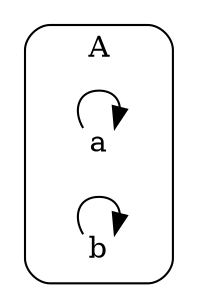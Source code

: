 digraph {
    rankdir="LR"
    subgraph cluster_0 {
        label=A
        style=rounded
        a [shape=plain label="     a     "]
        b [shape=plain label="     b     "]
    }
    a -> a
    b -> b
}
